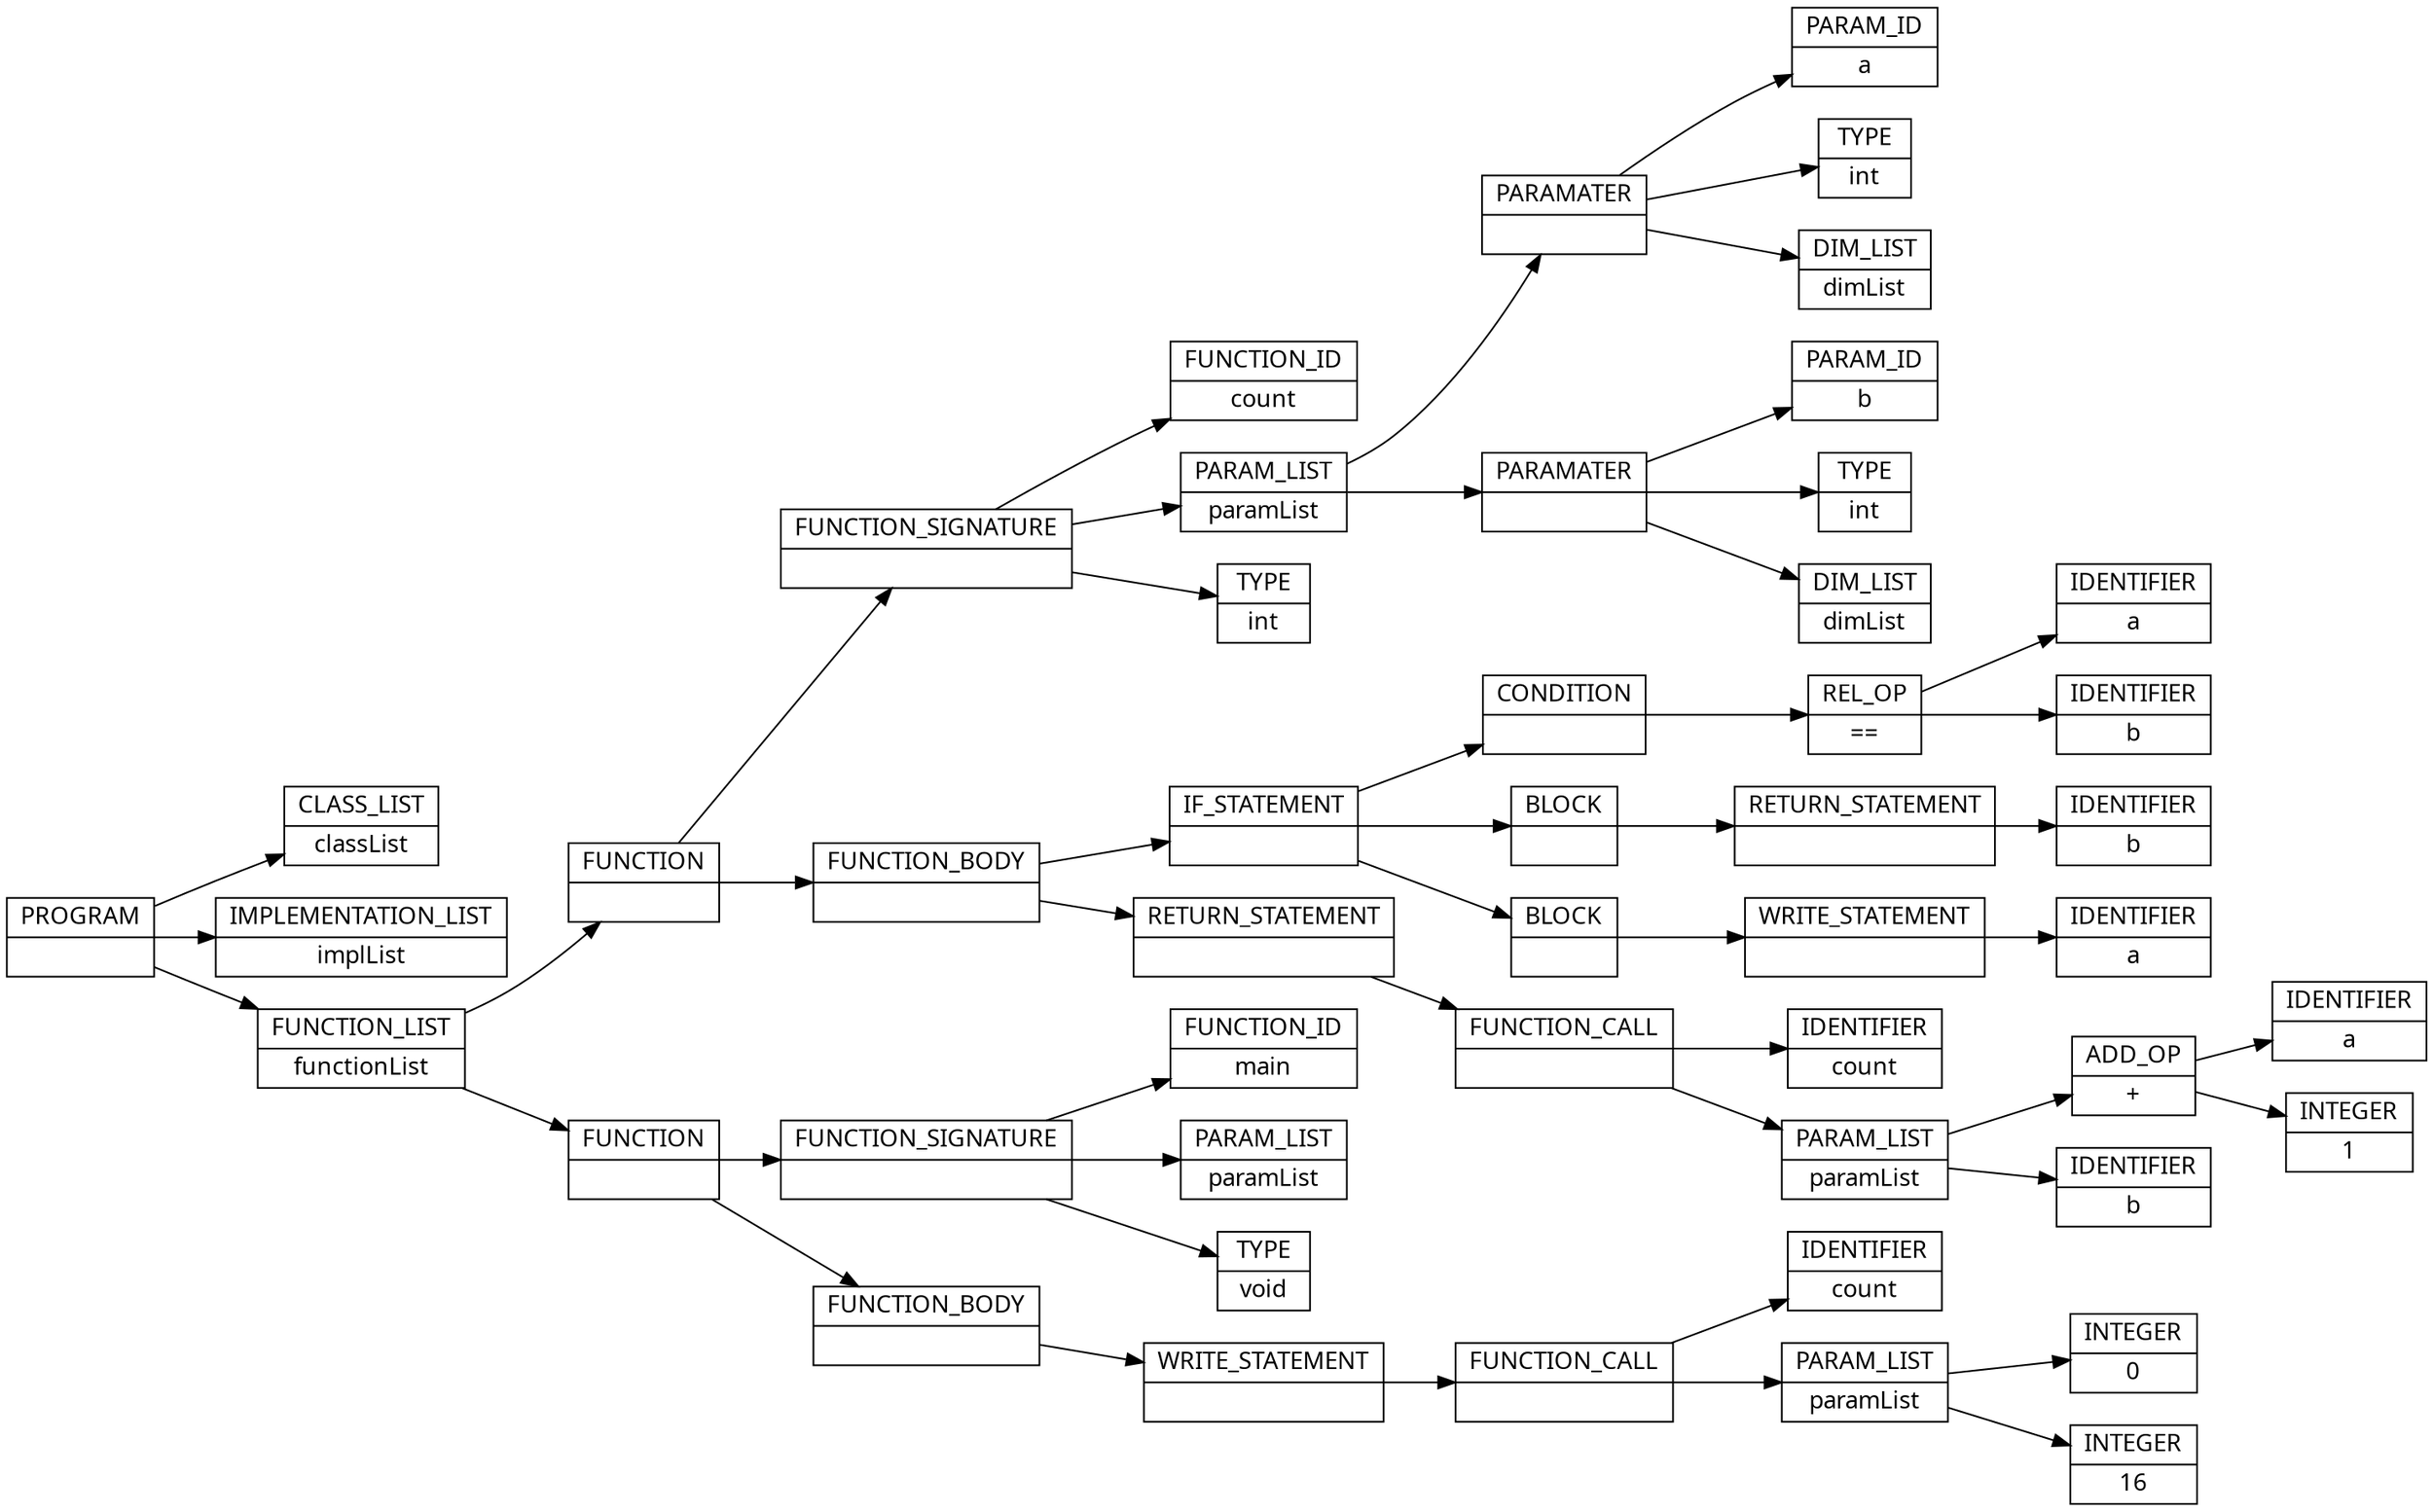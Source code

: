 digraph AST {
  node [shape=record];
    node [fontname=Sans];charset="UTF-8" splines=true splines=spline rankdir =LR
  node3 [label="PROGRAM |  "];
  node0 [label="CLASS_LIST | classList "];
  node1 [label="IMPLEMENTATION_LIST | implList "];
  node2 [label="FUNCTION_LIST | functionList "];
  node38 [label="FUNCTION |  "];
  node17 [label="FUNCTION_SIGNATURE |  "];
  node4 [label="FUNCTION_ID | count "];
  node5 [label="PARAM_LIST | paramList "];
  node10 [label="PARAMATER |  "];
  node6 [label="PARAM_ID | a "];
  node7 [label="TYPE | int "];
  node8 [label="DIM_LIST | dimList "];
  node15 [label="PARAMATER |  "];
  node11 [label="PARAM_ID | b "];
  node12 [label="TYPE | int "];
  node13 [label="DIM_LIST | dimList "];
  node16 [label="TYPE | int "];
  node18 [label="FUNCTION_BODY |  "];
  node29 [label="IF_STATEMENT |  "];
  node22 [label="CONDITION |  "];
  node20 [label="REL_OP | == "];
  node19 [label="IDENTIFIER | a "];
  node21 [label="IDENTIFIER | b "];
  node23 [label="BLOCK |  "];
  node25 [label="RETURN_STATEMENT |  "];
  node24 [label="IDENTIFIER | b "];
  node26 [label="BLOCK |  "];
  node28 [label="WRITE_STATEMENT |  "];
  node27 [label="IDENTIFIER | a "];
  node37 [label="RETURN_STATEMENT |  "];
  node36 [label="FUNCTION_CALL |  "];
  node30 [label="IDENTIFIER | count "];
  node31 [label="PARAM_LIST | paramList "];
  node33 [label="ADD_OP | + "];
  node32 [label="IDENTIFIER | a "];
  node34 [label="INTEGER | 1 "];
  node35 [label="IDENTIFIER | b "];
  node50 [label="FUNCTION |  "];
  node42 [label="FUNCTION_SIGNATURE |  "];
  node39 [label="FUNCTION_ID | main "];
  node40 [label="PARAM_LIST | paramList "];
  node41 [label="TYPE | void "];
  node43 [label="FUNCTION_BODY |  "];
  node49 [label="WRITE_STATEMENT |  "];
  node48 [label="FUNCTION_CALL |  "];
  node44 [label="IDENTIFIER | count "];
  node45 [label="PARAM_LIST | paramList "];
  node46 [label="INTEGER | 0 "];
  node47 [label="INTEGER | 16 "];
  node3 -> node0;
  node3 -> node1;
  node3 -> node2;
  node2 -> node38;
  node38 -> node17;
  node17 -> node4;
  node17 -> node5;
  node5 -> node10;
  node10 -> node6;
  node10 -> node7;
  node10 -> node8;
  node5 -> node15;
  node15 -> node11;
  node15 -> node12;
  node15 -> node13;
  node17 -> node16;
  node38 -> node18;
  node18 -> node29;
  node29 -> node22;
  node22 -> node20;
  node20 -> node19;
  node20 -> node21;
  node29 -> node23;
  node23 -> node25;
  node25 -> node24;
  node29 -> node26;
  node26 -> node28;
  node28 -> node27;
  node18 -> node37;
  node37 -> node36;
  node36 -> node30;
  node36 -> node31;
  node31 -> node33;
  node33 -> node32;
  node33 -> node34;
  node31 -> node35;
  node2 -> node50;
  node50 -> node42;
  node42 -> node39;
  node42 -> node40;
  node42 -> node41;
  node50 -> node43;
  node43 -> node49;
  node49 -> node48;
  node48 -> node44;
  node48 -> node45;
  node45 -> node46;
  node45 -> node47;
}
